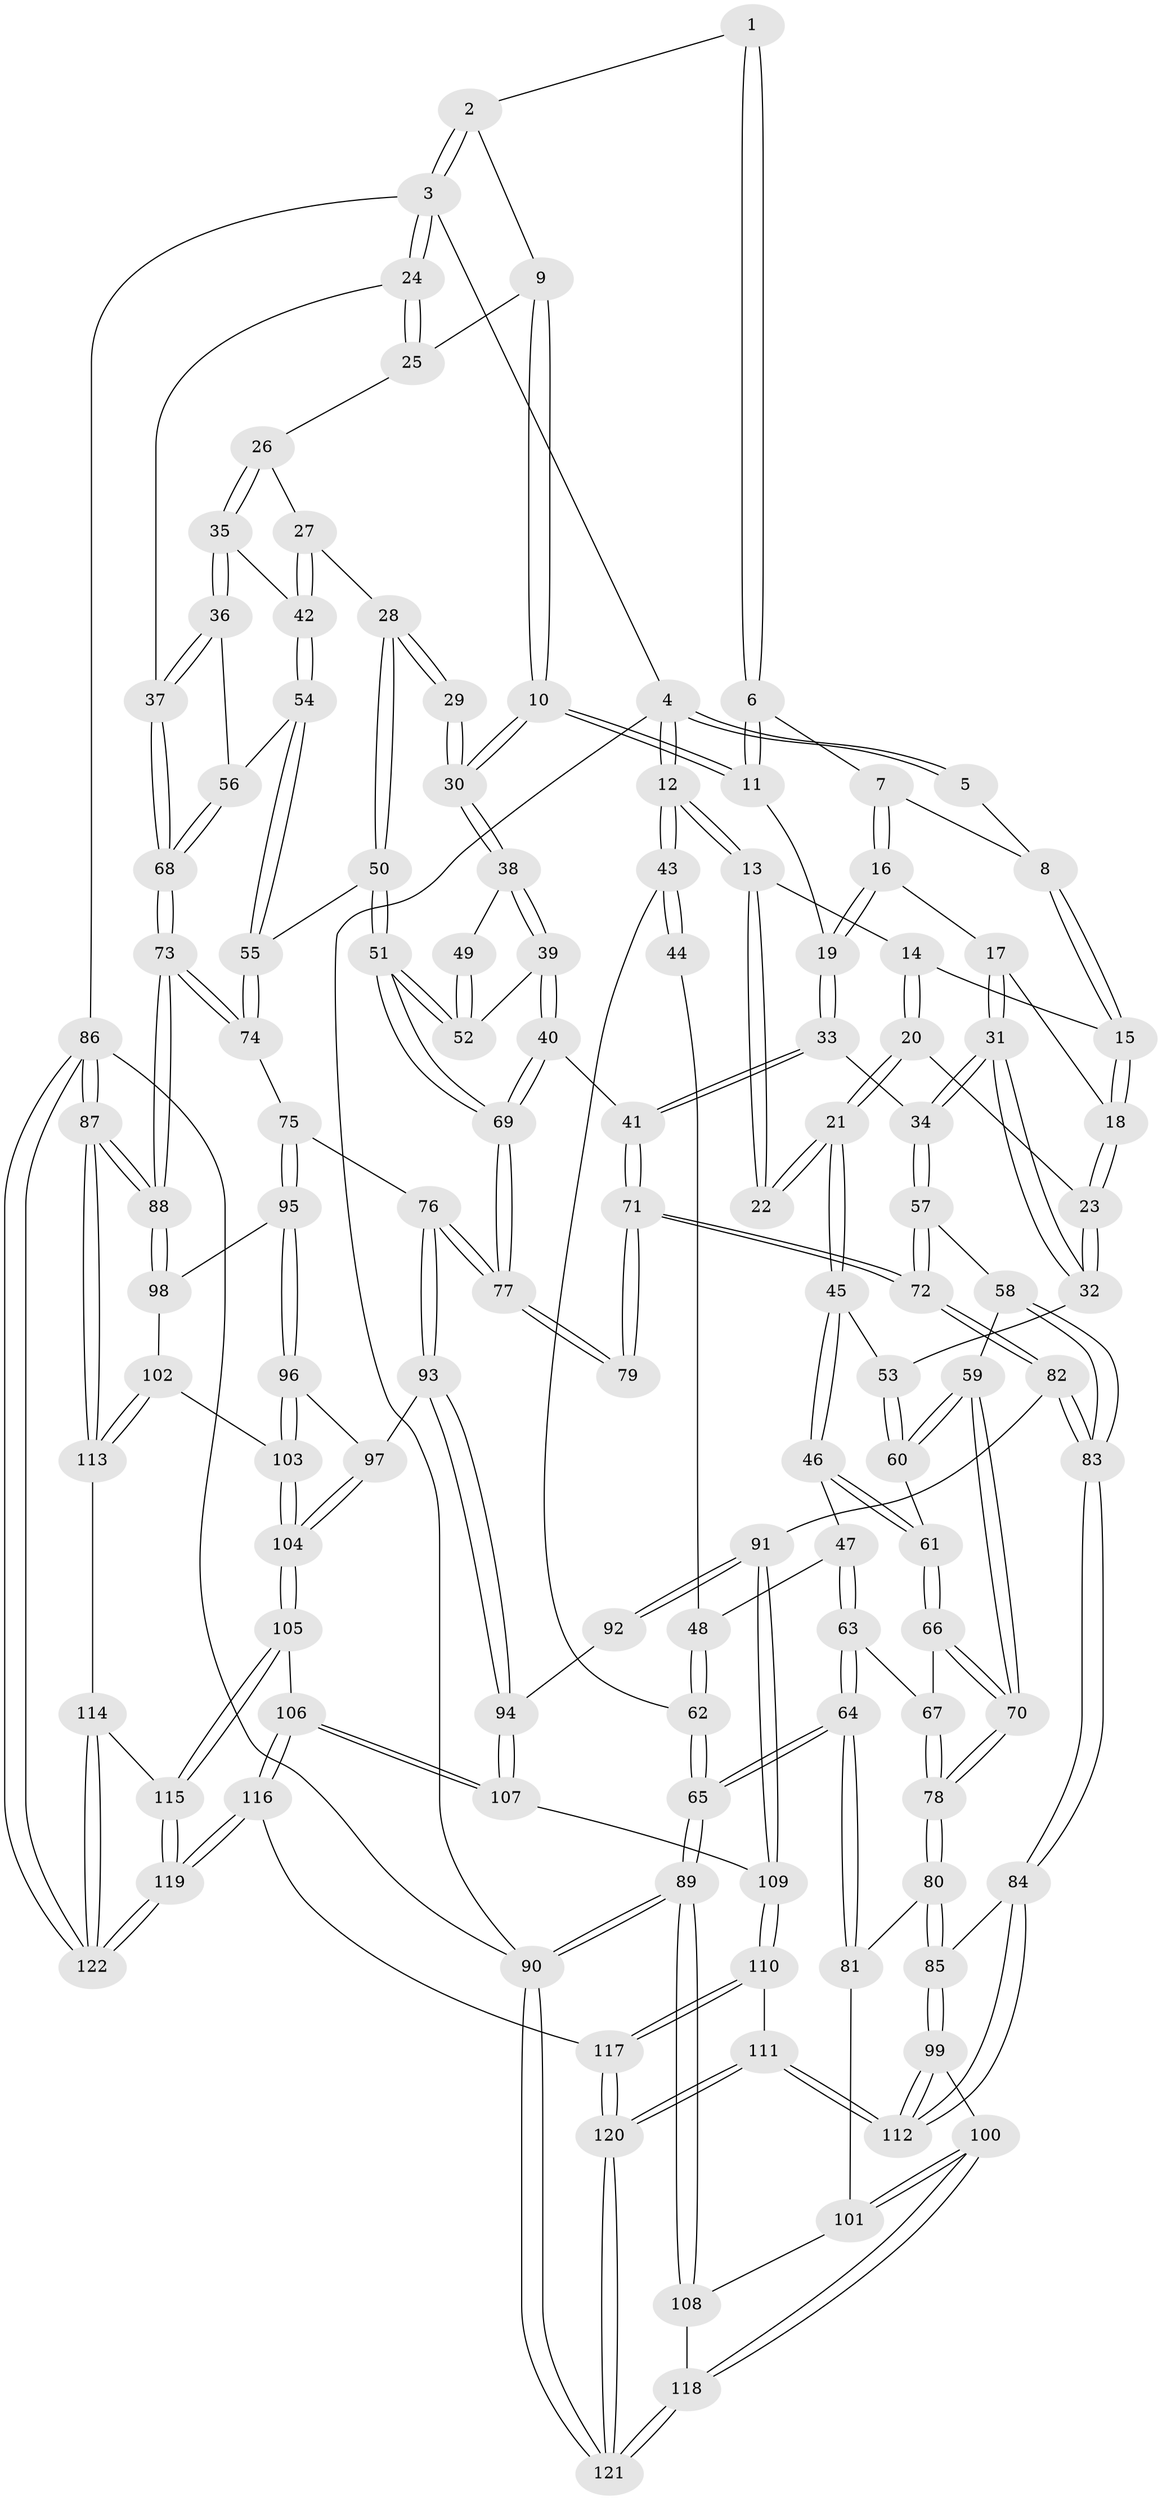 // Generated by graph-tools (version 1.1) at 2025/11/02/27/25 16:11:55]
// undirected, 122 vertices, 302 edges
graph export_dot {
graph [start="1"]
  node [color=gray90,style=filled];
  1 [pos="+0.5563120353656416+0"];
  2 [pos="+0.7590388372155928+0"];
  3 [pos="+1+0"];
  4 [pos="+0+0"];
  5 [pos="+0.3342951658423516+0"];
  6 [pos="+0.47938043136767106+0.056780628327823955"];
  7 [pos="+0.45359522545417746+0.07139321790387522"];
  8 [pos="+0.32980228713375265+0.007739655034424019"];
  9 [pos="+0.7460367387651357+0.04007847783034904"];
  10 [pos="+0.7118956190633456+0.08949236715464721"];
  11 [pos="+0.6473050127256288+0.10101294039588421"];
  12 [pos="+0+0"];
  13 [pos="+0.14945239755945036+0.08521781034802312"];
  14 [pos="+0.27296609581449655+0.09286134290411982"];
  15 [pos="+0.2849140118462429+0.08871294848014073"];
  16 [pos="+0.4525973487721349+0.17530880647489894"];
  17 [pos="+0.4009978202564421+0.18542001692382457"];
  18 [pos="+0.34433130449579247+0.16187485923676345"];
  19 [pos="+0.47910385704777+0.18929727383388345"];
  20 [pos="+0.22744424947003666+0.22227130798326733"];
  21 [pos="+0.16048459334273227+0.26035199032551753"];
  22 [pos="+0.1223946504486091+0.20591697668433534"];
  23 [pos="+0.2961513323010377+0.24880211304561642"];
  24 [pos="+1+0.13447094332494766"];
  25 [pos="+0.8934056060964365+0.13843440533423687"];
  26 [pos="+0.8977263907017424+0.20129200409458722"];
  27 [pos="+0.8930339701203139+0.22113695529879152"];
  28 [pos="+0.8631054761058745+0.27171379288409714"];
  29 [pos="+0.8443466554807305+0.2646182223039377"];
  30 [pos="+0.7108649566722901+0.10027498380523545"];
  31 [pos="+0.36706635624804085+0.32817296375937705"];
  32 [pos="+0.3117362993768699+0.2926822401304782"];
  33 [pos="+0.531825172668181+0.33838070286815025"];
  34 [pos="+0.37052185214751376+0.33437527934885786"];
  35 [pos="+0.979489071541264+0.2691268788485666"];
  36 [pos="+1+0.2776672929698187"];
  37 [pos="+1+0.2358097088741214"];
  38 [pos="+0.6965259343595225+0.19578111914354393"];
  39 [pos="+0.6697881852997083+0.29595630978299303"];
  40 [pos="+0.6374189124303548+0.3224030948619118"];
  41 [pos="+0.5664969612606577+0.36224842157353965"];
  42 [pos="+0.9327376114973773+0.28987323099522705"];
  43 [pos="+0+0.03859919878140692"];
  44 [pos="+0.061422510677584155+0.20631800503780923"];
  45 [pos="+0.1602427484631331+0.27160403788690823"];
  46 [pos="+0.13876201222947995+0.3098868259377194"];
  47 [pos="+0.06132876502241077+0.32675389715329517"];
  48 [pos="+0.029599563792737493+0.3133087246797294"];
  49 [pos="+0.8144331206327846+0.26454721414282006"];
  50 [pos="+0.8620452995613257+0.3756412011323621"];
  51 [pos="+0.8304397113543217+0.38347358159337436"];
  52 [pos="+0.798160641063694+0.362846242792467"];
  53 [pos="+0.2420594674087281+0.3146196134459297"];
  54 [pos="+0.8888399448968661+0.37567295873955686"];
  55 [pos="+0.8829662165705575+0.37941416957134705"];
  56 [pos="+0.9096056867568769+0.36984822807865153"];
  57 [pos="+0.32790407834155166+0.4266824373809003"];
  58 [pos="+0.31073005317509567+0.4397829541330363"];
  59 [pos="+0.29695035743384723+0.44253589094843065"];
  60 [pos="+0.248319051998645+0.4002854564611481"];
  61 [pos="+0.1569864373488909+0.3833682656949077"];
  62 [pos="+0+0.3118350811405958"];
  63 [pos="+0.050514498640883566+0.45183383816000744"];
  64 [pos="+0+0.5871649421331901"];
  65 [pos="+0+0.5921271354198728"];
  66 [pos="+0.1323627017902565+0.42844417116746225"];
  67 [pos="+0.12438721453272748+0.4392117753134374"];
  68 [pos="+1+0.4115258530703892"];
  69 [pos="+0.7703454647541894+0.5156357521035395"];
  70 [pos="+0.2765802255335957+0.46550813835247895"];
  71 [pos="+0.5546815708865347+0.46276958206681185"];
  72 [pos="+0.5289284423897116+0.49759698961172805"];
  73 [pos="+1+0.521010922357795"];
  74 [pos="+0.9837322816554788+0.5211899077510868"];
  75 [pos="+0.9119224000106653+0.5718065820455239"];
  76 [pos="+0.7690007483042954+0.5276862870014146"];
  77 [pos="+0.7681397384091115+0.5261601743607445"];
  78 [pos="+0.2085616529962496+0.5603890767749576"];
  79 [pos="+0.6899657884561482+0.5174750767445856"];
  80 [pos="+0.20111245605171366+0.6043417122848763"];
  81 [pos="+0.15357828155668565+0.6173289698151807"];
  82 [pos="+0.4787384251805103+0.664921087973584"];
  83 [pos="+0.4397825453544976+0.674223137674347"];
  84 [pos="+0.40649287960298647+0.6916923439448684"];
  85 [pos="+0.20322778139021896+0.6059005213133082"];
  86 [pos="+1+1"];
  87 [pos="+1+0.8367034756996654"];
  88 [pos="+1+0.6934317913691279"];
  89 [pos="+0+0.6807212877762614"];
  90 [pos="+0+1"];
  91 [pos="+0.505571730174057+0.6805504534726072"];
  92 [pos="+0.6621359174052865+0.5746602851326784"];
  93 [pos="+0.7309521841624412+0.698508421775934"];
  94 [pos="+0.6964192661952013+0.7127037978106285"];
  95 [pos="+0.9032251930692773+0.6448444593491564"];
  96 [pos="+0.8347119962830453+0.7030171138553277"];
  97 [pos="+0.7593261700883476+0.7070218284219731"];
  98 [pos="+0.9654065307482832+0.6984456343886817"];
  99 [pos="+0.20728276729382913+0.847025195916412"];
  100 [pos="+0.19181018138378148+0.8469668769588422"];
  101 [pos="+0.12643321173756117+0.765763089595025"];
  102 [pos="+0.9194753853563586+0.8105329728888141"];
  103 [pos="+0.9154687700076916+0.8095004079129128"];
  104 [pos="+0.822776301325426+0.8440860886793943"];
  105 [pos="+0.8054538430621895+0.8700323274932752"];
  106 [pos="+0.6644925559381012+0.8441384137406533"];
  107 [pos="+0.6213151342724652+0.7513533256565527"];
  108 [pos="+0+0.7449513095838826"];
  109 [pos="+0.5993188101855018+0.7455066557438205"];
  110 [pos="+0.5221446449436185+0.8854909279792299"];
  111 [pos="+0.33651292193662175+0.9347824228490126"];
  112 [pos="+0.315244118537585+0.8758194166155051"];
  113 [pos="+0.967123923029206+0.8528803621476857"];
  114 [pos="+0.9356274282701837+0.9097203098507811"];
  115 [pos="+0.8340331464545835+0.9956417827560108"];
  116 [pos="+0.654554041446739+1"];
  117 [pos="+0.6524378186009089+1"];
  118 [pos="+0.10915492533520584+0.8953115038765805"];
  119 [pos="+0.7568120300412526+1"];
  120 [pos="+0.3568261605390598+1"];
  121 [pos="+0+1"];
  122 [pos="+1+1"];
  1 -- 2;
  1 -- 6;
  1 -- 6;
  2 -- 3;
  2 -- 3;
  2 -- 9;
  3 -- 4;
  3 -- 24;
  3 -- 24;
  3 -- 86;
  4 -- 5;
  4 -- 5;
  4 -- 12;
  4 -- 12;
  4 -- 90;
  5 -- 8;
  6 -- 7;
  6 -- 11;
  6 -- 11;
  7 -- 8;
  7 -- 16;
  7 -- 16;
  8 -- 15;
  8 -- 15;
  9 -- 10;
  9 -- 10;
  9 -- 25;
  10 -- 11;
  10 -- 11;
  10 -- 30;
  10 -- 30;
  11 -- 19;
  12 -- 13;
  12 -- 13;
  12 -- 43;
  12 -- 43;
  13 -- 14;
  13 -- 22;
  13 -- 22;
  14 -- 15;
  14 -- 20;
  14 -- 20;
  15 -- 18;
  15 -- 18;
  16 -- 17;
  16 -- 19;
  16 -- 19;
  17 -- 18;
  17 -- 31;
  17 -- 31;
  18 -- 23;
  18 -- 23;
  19 -- 33;
  19 -- 33;
  20 -- 21;
  20 -- 21;
  20 -- 23;
  21 -- 22;
  21 -- 22;
  21 -- 45;
  21 -- 45;
  23 -- 32;
  23 -- 32;
  24 -- 25;
  24 -- 25;
  24 -- 37;
  25 -- 26;
  26 -- 27;
  26 -- 35;
  26 -- 35;
  27 -- 28;
  27 -- 42;
  27 -- 42;
  28 -- 29;
  28 -- 29;
  28 -- 50;
  28 -- 50;
  29 -- 30;
  29 -- 30;
  30 -- 38;
  30 -- 38;
  31 -- 32;
  31 -- 32;
  31 -- 34;
  31 -- 34;
  32 -- 53;
  33 -- 34;
  33 -- 41;
  33 -- 41;
  34 -- 57;
  34 -- 57;
  35 -- 36;
  35 -- 36;
  35 -- 42;
  36 -- 37;
  36 -- 37;
  36 -- 56;
  37 -- 68;
  37 -- 68;
  38 -- 39;
  38 -- 39;
  38 -- 49;
  39 -- 40;
  39 -- 40;
  39 -- 52;
  40 -- 41;
  40 -- 69;
  40 -- 69;
  41 -- 71;
  41 -- 71;
  42 -- 54;
  42 -- 54;
  43 -- 44;
  43 -- 44;
  43 -- 62;
  44 -- 48;
  45 -- 46;
  45 -- 46;
  45 -- 53;
  46 -- 47;
  46 -- 61;
  46 -- 61;
  47 -- 48;
  47 -- 63;
  47 -- 63;
  48 -- 62;
  48 -- 62;
  49 -- 52;
  49 -- 52;
  50 -- 51;
  50 -- 51;
  50 -- 55;
  51 -- 52;
  51 -- 52;
  51 -- 69;
  51 -- 69;
  53 -- 60;
  53 -- 60;
  54 -- 55;
  54 -- 55;
  54 -- 56;
  55 -- 74;
  55 -- 74;
  56 -- 68;
  56 -- 68;
  57 -- 58;
  57 -- 72;
  57 -- 72;
  58 -- 59;
  58 -- 83;
  58 -- 83;
  59 -- 60;
  59 -- 60;
  59 -- 70;
  59 -- 70;
  60 -- 61;
  61 -- 66;
  61 -- 66;
  62 -- 65;
  62 -- 65;
  63 -- 64;
  63 -- 64;
  63 -- 67;
  64 -- 65;
  64 -- 65;
  64 -- 81;
  64 -- 81;
  65 -- 89;
  65 -- 89;
  66 -- 67;
  66 -- 70;
  66 -- 70;
  67 -- 78;
  67 -- 78;
  68 -- 73;
  68 -- 73;
  69 -- 77;
  69 -- 77;
  70 -- 78;
  70 -- 78;
  71 -- 72;
  71 -- 72;
  71 -- 79;
  71 -- 79;
  72 -- 82;
  72 -- 82;
  73 -- 74;
  73 -- 74;
  73 -- 88;
  73 -- 88;
  74 -- 75;
  75 -- 76;
  75 -- 95;
  75 -- 95;
  76 -- 77;
  76 -- 77;
  76 -- 93;
  76 -- 93;
  77 -- 79;
  77 -- 79;
  78 -- 80;
  78 -- 80;
  80 -- 81;
  80 -- 85;
  80 -- 85;
  81 -- 101;
  82 -- 83;
  82 -- 83;
  82 -- 91;
  83 -- 84;
  83 -- 84;
  84 -- 85;
  84 -- 112;
  84 -- 112;
  85 -- 99;
  85 -- 99;
  86 -- 87;
  86 -- 87;
  86 -- 122;
  86 -- 122;
  86 -- 90;
  87 -- 88;
  87 -- 88;
  87 -- 113;
  87 -- 113;
  88 -- 98;
  88 -- 98;
  89 -- 90;
  89 -- 90;
  89 -- 108;
  89 -- 108;
  90 -- 121;
  90 -- 121;
  91 -- 92;
  91 -- 92;
  91 -- 109;
  91 -- 109;
  92 -- 94;
  93 -- 94;
  93 -- 94;
  93 -- 97;
  94 -- 107;
  94 -- 107;
  95 -- 96;
  95 -- 96;
  95 -- 98;
  96 -- 97;
  96 -- 103;
  96 -- 103;
  97 -- 104;
  97 -- 104;
  98 -- 102;
  99 -- 100;
  99 -- 112;
  99 -- 112;
  100 -- 101;
  100 -- 101;
  100 -- 118;
  100 -- 118;
  101 -- 108;
  102 -- 103;
  102 -- 113;
  102 -- 113;
  103 -- 104;
  103 -- 104;
  104 -- 105;
  104 -- 105;
  105 -- 106;
  105 -- 115;
  105 -- 115;
  106 -- 107;
  106 -- 107;
  106 -- 116;
  106 -- 116;
  107 -- 109;
  108 -- 118;
  109 -- 110;
  109 -- 110;
  110 -- 111;
  110 -- 117;
  110 -- 117;
  111 -- 112;
  111 -- 112;
  111 -- 120;
  111 -- 120;
  113 -- 114;
  114 -- 115;
  114 -- 122;
  114 -- 122;
  115 -- 119;
  115 -- 119;
  116 -- 117;
  116 -- 119;
  116 -- 119;
  117 -- 120;
  117 -- 120;
  118 -- 121;
  118 -- 121;
  119 -- 122;
  119 -- 122;
  120 -- 121;
  120 -- 121;
}
